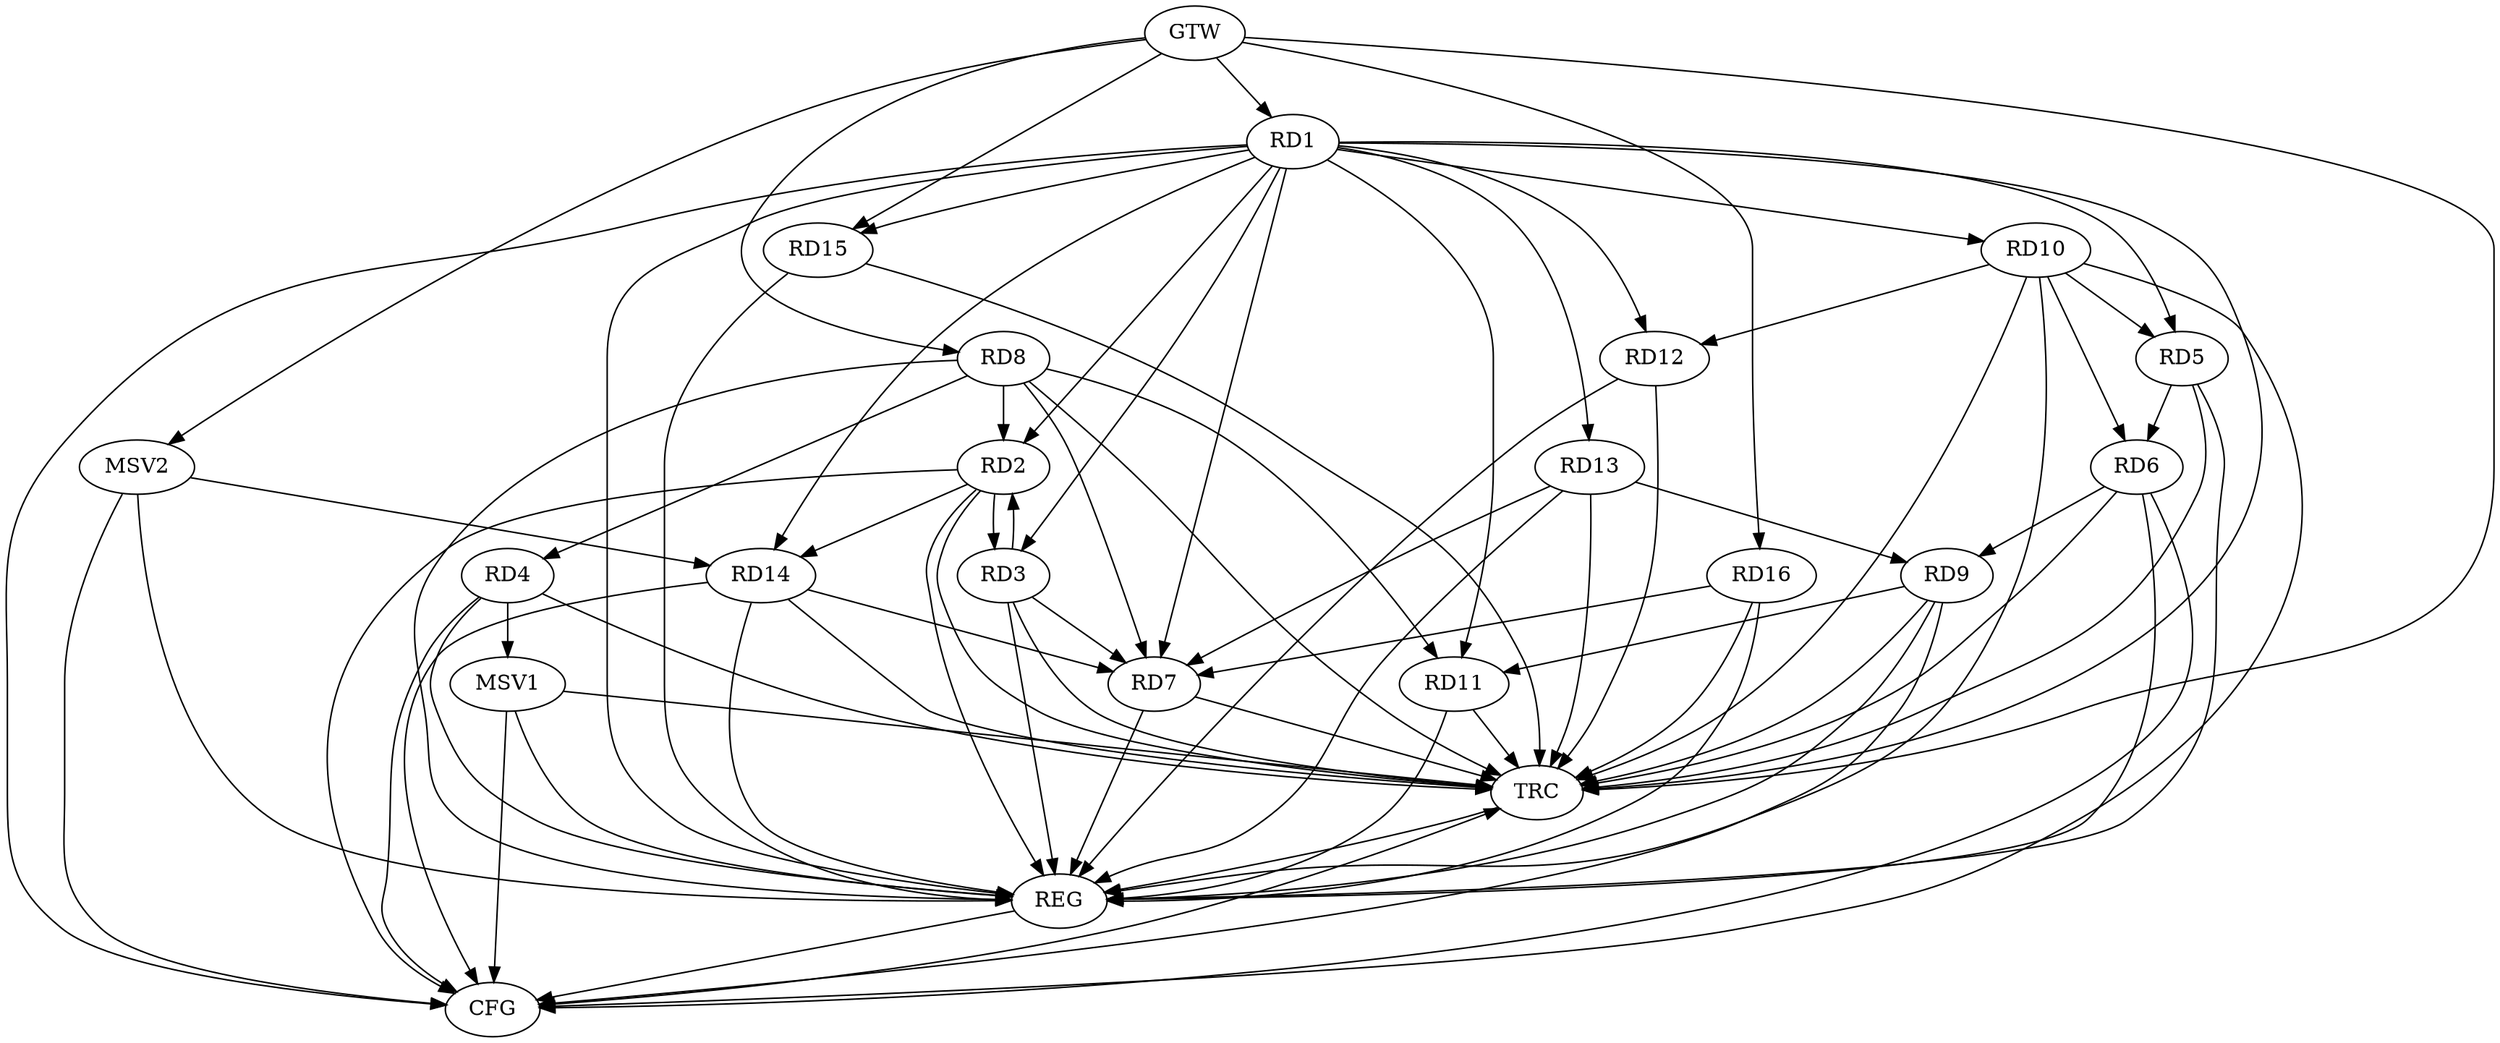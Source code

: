 strict digraph G {
  RD1 [ label="RD1" ];
  RD2 [ label="RD2" ];
  RD3 [ label="RD3" ];
  RD4 [ label="RD4" ];
  RD5 [ label="RD5" ];
  RD6 [ label="RD6" ];
  RD7 [ label="RD7" ];
  RD8 [ label="RD8" ];
  RD9 [ label="RD9" ];
  RD10 [ label="RD10" ];
  RD11 [ label="RD11" ];
  RD12 [ label="RD12" ];
  RD13 [ label="RD13" ];
  RD14 [ label="RD14" ];
  RD15 [ label="RD15" ];
  RD16 [ label="RD16" ];
  GTW [ label="GTW" ];
  REG [ label="REG" ];
  CFG [ label="CFG" ];
  TRC [ label="TRC" ];
  MSV1 [ label="MSV1" ];
  MSV2 [ label="MSV2" ];
  RD1 -> RD5;
  RD1 -> RD7;
  RD1 -> RD10;
  RD2 -> RD3;
  RD3 -> RD2;
  RD8 -> RD2;
  RD2 -> RD14;
  RD3 -> RD7;
  RD8 -> RD4;
  RD5 -> RD6;
  RD10 -> RD5;
  RD6 -> RD9;
  RD10 -> RD6;
  RD8 -> RD7;
  RD13 -> RD7;
  RD14 -> RD7;
  RD16 -> RD7;
  RD8 -> RD11;
  RD9 -> RD11;
  RD13 -> RD9;
  RD10 -> RD12;
  GTW -> RD1;
  GTW -> RD8;
  GTW -> RD15;
  GTW -> RD16;
  RD1 -> REG;
  RD2 -> REG;
  RD3 -> REG;
  RD4 -> REG;
  RD5 -> REG;
  RD6 -> REG;
  RD7 -> REG;
  RD8 -> REG;
  RD9 -> REG;
  RD10 -> REG;
  RD11 -> REG;
  RD12 -> REG;
  RD13 -> REG;
  RD14 -> REG;
  RD15 -> REG;
  RD16 -> REG;
  RD9 -> CFG;
  RD14 -> CFG;
  RD10 -> CFG;
  RD2 -> CFG;
  RD4 -> CFG;
  RD1 -> CFG;
  RD6 -> CFG;
  REG -> CFG;
  RD1 -> TRC;
  RD2 -> TRC;
  RD3 -> TRC;
  RD4 -> TRC;
  RD5 -> TRC;
  RD6 -> TRC;
  RD7 -> TRC;
  RD8 -> TRC;
  RD9 -> TRC;
  RD10 -> TRC;
  RD11 -> TRC;
  RD12 -> TRC;
  RD13 -> TRC;
  RD14 -> TRC;
  RD15 -> TRC;
  RD16 -> TRC;
  GTW -> TRC;
  CFG -> TRC;
  TRC -> REG;
  RD1 -> RD3;
  RD1 -> RD12;
  RD1 -> RD11;
  RD1 -> RD13;
  RD1 -> RD14;
  RD1 -> RD15;
  RD1 -> RD2;
  RD4 -> MSV1;
  MSV1 -> REG;
  MSV1 -> TRC;
  MSV1 -> CFG;
  MSV2 -> RD14;
  GTW -> MSV2;
  MSV2 -> REG;
  MSV2 -> CFG;
}
